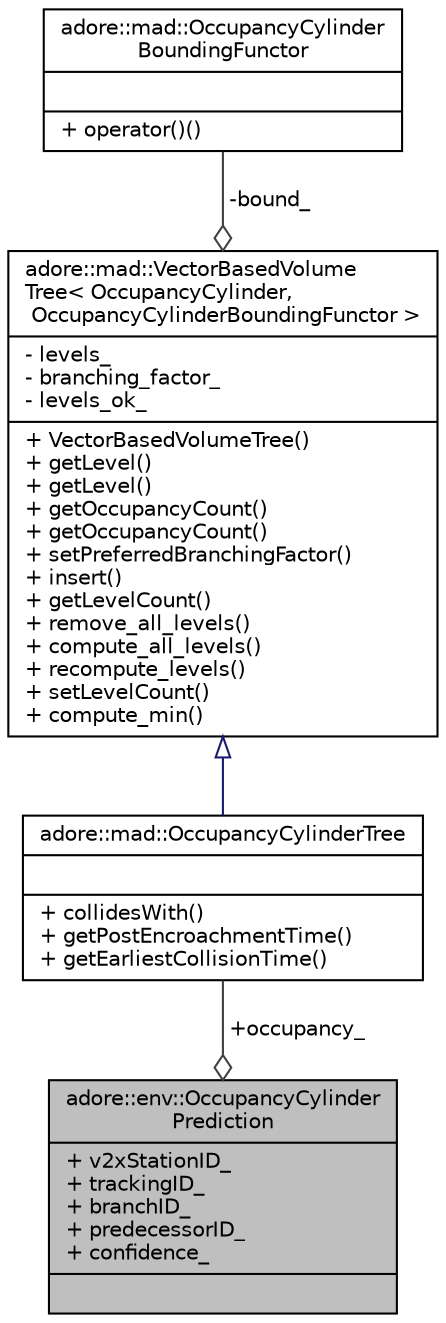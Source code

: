digraph "adore::env::OccupancyCylinderPrediction"
{
 // LATEX_PDF_SIZE
  edge [fontname="Helvetica",fontsize="10",labelfontname="Helvetica",labelfontsize="10"];
  node [fontname="Helvetica",fontsize="10",shape=record];
  Node1 [label="{adore::env::OccupancyCylinder\lPrediction\n|+ v2xStationID_\l+ trackingID_\l+ branchID_\l+ predecessorID_\l+ confidence_\l|}",height=0.2,width=0.4,color="black", fillcolor="grey75", style="filled", fontcolor="black",tooltip=" "];
  Node2 -> Node1 [color="grey25",fontsize="10",style="solid",label=" +occupancy_" ,arrowhead="odiamond",fontname="Helvetica"];
  Node2 [label="{adore::mad::OccupancyCylinderTree\n||+ collidesWith()\l+ getPostEncroachmentTime()\l+ getEarliestCollisionTime()\l}",height=0.2,width=0.4,color="black", fillcolor="white", style="filled",URL="$classadore_1_1mad_1_1OccupancyCylinderTree.html",tooltip=" "];
  Node3 -> Node2 [dir="back",color="midnightblue",fontsize="10",style="solid",arrowtail="onormal",fontname="Helvetica"];
  Node3 [label="{adore::mad::VectorBasedVolume\lTree\< OccupancyCylinder,\l OccupancyCylinderBoundingFunctor \>\n|- levels_\l- branching_factor_\l- levels_ok_\l|+ VectorBasedVolumeTree()\l+ getLevel()\l+ getLevel()\l+ getOccupancyCount()\l+ getOccupancyCount()\l+ setPreferredBranchingFactor()\l+ insert()\l+ getLevelCount()\l+ remove_all_levels()\l+ compute_all_levels()\l+ recompute_levels()\l+ setLevelCount()\l+ compute_min()\l}",height=0.2,width=0.4,color="black", fillcolor="white", style="filled",URL="$classadore_1_1mad_1_1VectorBasedVolumeTree.html",tooltip=" "];
  Node4 -> Node3 [color="grey25",fontsize="10",style="solid",label=" -bound_" ,arrowhead="odiamond",fontname="Helvetica"];
  Node4 [label="{adore::mad::OccupancyCylinder\lBoundingFunctor\n||+ operator()()\l}",height=0.2,width=0.4,color="black", fillcolor="white", style="filled",URL="$structadore_1_1mad_1_1OccupancyCylinderBoundingFunctor.html",tooltip=" "];
}
